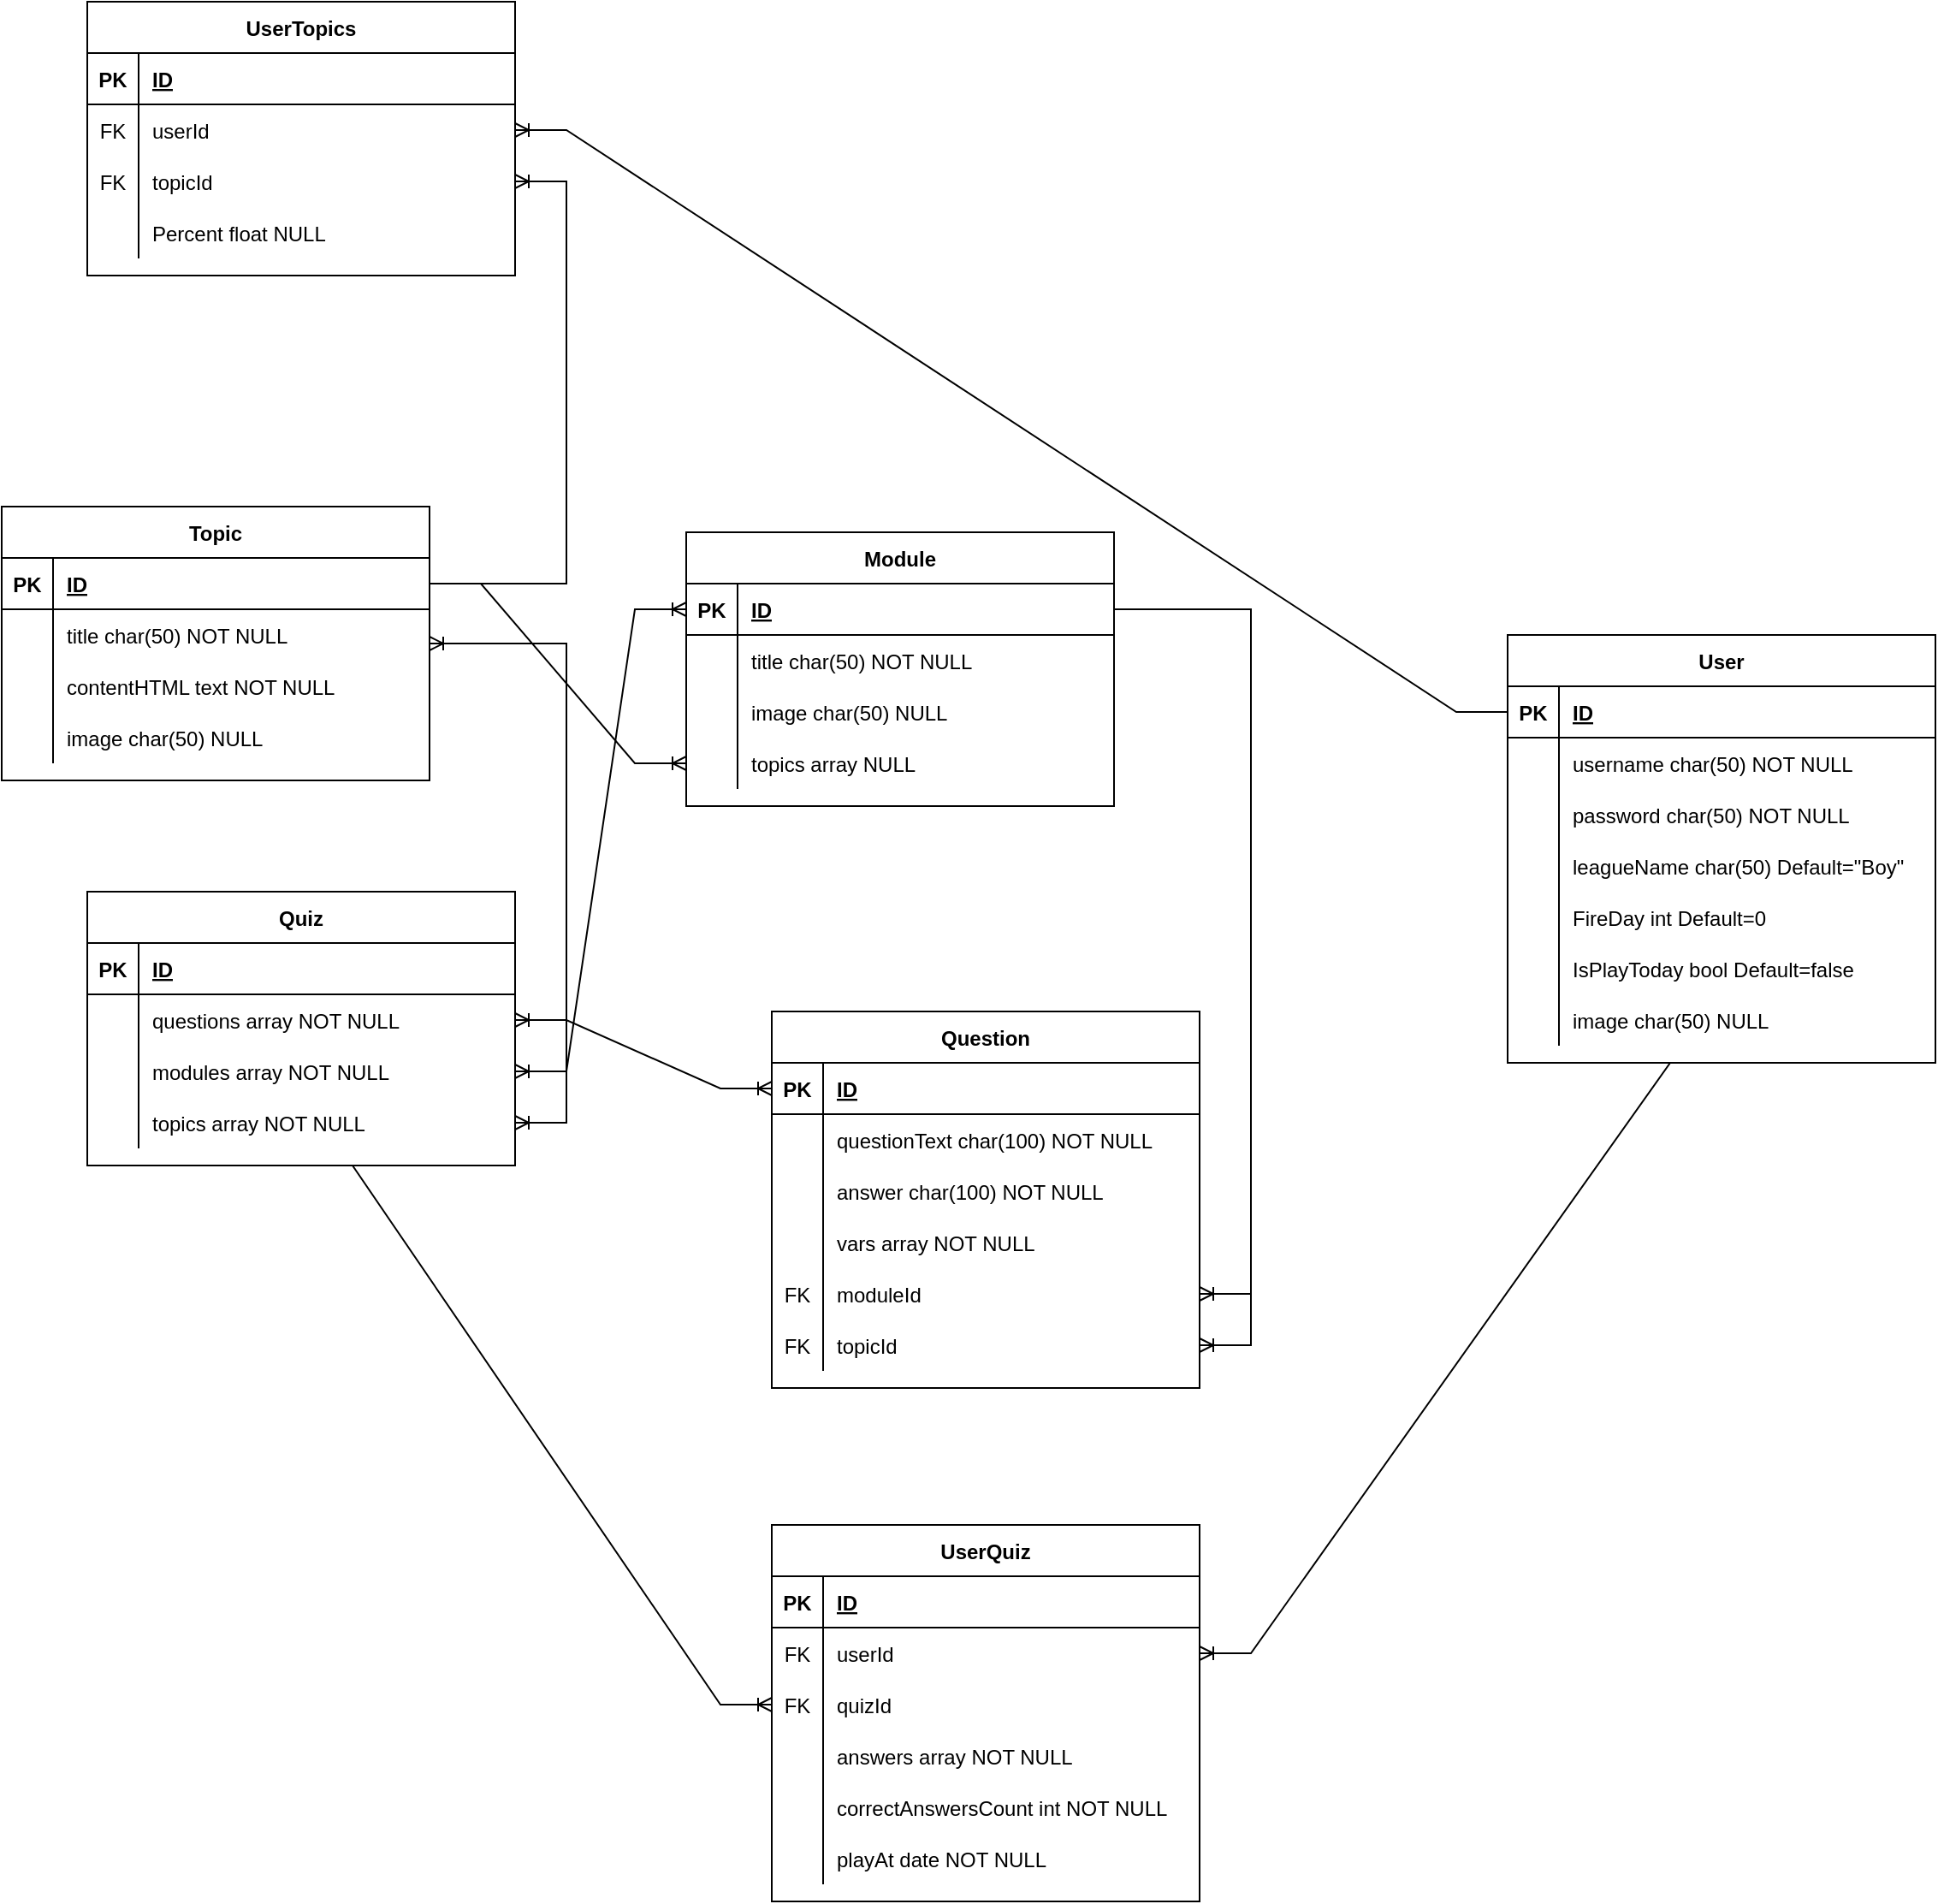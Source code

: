 <mxfile version="21.2.9" type="github">
  <diagram id="R2lEEEUBdFMjLlhIrx00" name="Page-1">
    <mxGraphModel dx="2333" dy="2302" grid="1" gridSize="10" guides="1" tooltips="1" connect="1" arrows="1" fold="1" page="1" pageScale="1" pageWidth="850" pageHeight="1100" math="0" shadow="0" extFonts="Permanent Marker^https://fonts.googleapis.com/css?family=Permanent+Marker">
      <root>
        <mxCell id="0" />
        <mxCell id="1" parent="0" />
        <mxCell id="C-vyLk0tnHw3VtMMgP7b-23" value="User" style="shape=table;startSize=30;container=1;collapsible=1;childLayout=tableLayout;fixedRows=1;rowLines=0;fontStyle=1;align=center;resizeLast=1;" parent="1" vertex="1">
          <mxGeometry x="1220" y="160" width="250" height="250" as="geometry" />
        </mxCell>
        <mxCell id="C-vyLk0tnHw3VtMMgP7b-24" value="" style="shape=partialRectangle;collapsible=0;dropTarget=0;pointerEvents=0;fillColor=none;points=[[0,0.5],[1,0.5]];portConstraint=eastwest;top=0;left=0;right=0;bottom=1;" parent="C-vyLk0tnHw3VtMMgP7b-23" vertex="1">
          <mxGeometry y="30" width="250" height="30" as="geometry" />
        </mxCell>
        <mxCell id="C-vyLk0tnHw3VtMMgP7b-25" value="PK" style="shape=partialRectangle;overflow=hidden;connectable=0;fillColor=none;top=0;left=0;bottom=0;right=0;fontStyle=1;" parent="C-vyLk0tnHw3VtMMgP7b-24" vertex="1">
          <mxGeometry width="30" height="30" as="geometry">
            <mxRectangle width="30" height="30" as="alternateBounds" />
          </mxGeometry>
        </mxCell>
        <mxCell id="C-vyLk0tnHw3VtMMgP7b-26" value="ID" style="shape=partialRectangle;overflow=hidden;connectable=0;fillColor=none;top=0;left=0;bottom=0;right=0;align=left;spacingLeft=6;fontStyle=5;" parent="C-vyLk0tnHw3VtMMgP7b-24" vertex="1">
          <mxGeometry x="30" width="220" height="30" as="geometry">
            <mxRectangle width="220" height="30" as="alternateBounds" />
          </mxGeometry>
        </mxCell>
        <mxCell id="C-vyLk0tnHw3VtMMgP7b-27" value="" style="shape=partialRectangle;collapsible=0;dropTarget=0;pointerEvents=0;fillColor=none;points=[[0,0.5],[1,0.5]];portConstraint=eastwest;top=0;left=0;right=0;bottom=0;" parent="C-vyLk0tnHw3VtMMgP7b-23" vertex="1">
          <mxGeometry y="60" width="250" height="30" as="geometry" />
        </mxCell>
        <mxCell id="C-vyLk0tnHw3VtMMgP7b-28" value="" style="shape=partialRectangle;overflow=hidden;connectable=0;fillColor=none;top=0;left=0;bottom=0;right=0;" parent="C-vyLk0tnHw3VtMMgP7b-27" vertex="1">
          <mxGeometry width="30" height="30" as="geometry">
            <mxRectangle width="30" height="30" as="alternateBounds" />
          </mxGeometry>
        </mxCell>
        <mxCell id="C-vyLk0tnHw3VtMMgP7b-29" value="username char(50) NOT NULL" style="shape=partialRectangle;overflow=hidden;connectable=0;fillColor=none;top=0;left=0;bottom=0;right=0;align=left;spacingLeft=6;" parent="C-vyLk0tnHw3VtMMgP7b-27" vertex="1">
          <mxGeometry x="30" width="220" height="30" as="geometry">
            <mxRectangle width="220" height="30" as="alternateBounds" />
          </mxGeometry>
        </mxCell>
        <mxCell id="mx22xrF0HOo9AftW6rvF-1" value="" style="shape=partialRectangle;collapsible=0;dropTarget=0;pointerEvents=0;fillColor=none;points=[[0,0.5],[1,0.5]];portConstraint=eastwest;top=0;left=0;right=0;bottom=0;" parent="C-vyLk0tnHw3VtMMgP7b-23" vertex="1">
          <mxGeometry y="90" width="250" height="30" as="geometry" />
        </mxCell>
        <mxCell id="mx22xrF0HOo9AftW6rvF-2" value="" style="shape=partialRectangle;overflow=hidden;connectable=0;fillColor=none;top=0;left=0;bottom=0;right=0;" parent="mx22xrF0HOo9AftW6rvF-1" vertex="1">
          <mxGeometry width="30" height="30" as="geometry">
            <mxRectangle width="30" height="30" as="alternateBounds" />
          </mxGeometry>
        </mxCell>
        <mxCell id="mx22xrF0HOo9AftW6rvF-3" value="password char(50) NOT NULL" style="shape=partialRectangle;overflow=hidden;connectable=0;fillColor=none;top=0;left=0;bottom=0;right=0;align=left;spacingLeft=6;" parent="mx22xrF0HOo9AftW6rvF-1" vertex="1">
          <mxGeometry x="30" width="220" height="30" as="geometry">
            <mxRectangle width="220" height="30" as="alternateBounds" />
          </mxGeometry>
        </mxCell>
        <mxCell id="mx22xrF0HOo9AftW6rvF-4" value="" style="shape=partialRectangle;collapsible=0;dropTarget=0;pointerEvents=0;fillColor=none;points=[[0,0.5],[1,0.5]];portConstraint=eastwest;top=0;left=0;right=0;bottom=0;" parent="C-vyLk0tnHw3VtMMgP7b-23" vertex="1">
          <mxGeometry y="120" width="250" height="30" as="geometry" />
        </mxCell>
        <mxCell id="mx22xrF0HOo9AftW6rvF-5" value="" style="shape=partialRectangle;overflow=hidden;connectable=0;fillColor=none;top=0;left=0;bottom=0;right=0;" parent="mx22xrF0HOo9AftW6rvF-4" vertex="1">
          <mxGeometry width="30" height="30" as="geometry">
            <mxRectangle width="30" height="30" as="alternateBounds" />
          </mxGeometry>
        </mxCell>
        <mxCell id="mx22xrF0HOo9AftW6rvF-6" value="leagueName char(50) Default=&quot;Boy&quot;" style="shape=partialRectangle;overflow=hidden;connectable=0;fillColor=none;top=0;left=0;bottom=0;right=0;align=left;spacingLeft=6;" parent="mx22xrF0HOo9AftW6rvF-4" vertex="1">
          <mxGeometry x="30" width="220" height="30" as="geometry">
            <mxRectangle width="220" height="30" as="alternateBounds" />
          </mxGeometry>
        </mxCell>
        <mxCell id="mx22xrF0HOo9AftW6rvF-7" value="" style="shape=partialRectangle;collapsible=0;dropTarget=0;pointerEvents=0;fillColor=none;points=[[0,0.5],[1,0.5]];portConstraint=eastwest;top=0;left=0;right=0;bottom=0;" parent="C-vyLk0tnHw3VtMMgP7b-23" vertex="1">
          <mxGeometry y="150" width="250" height="30" as="geometry" />
        </mxCell>
        <mxCell id="mx22xrF0HOo9AftW6rvF-8" value="" style="shape=partialRectangle;overflow=hidden;connectable=0;fillColor=none;top=0;left=0;bottom=0;right=0;" parent="mx22xrF0HOo9AftW6rvF-7" vertex="1">
          <mxGeometry width="30" height="30" as="geometry">
            <mxRectangle width="30" height="30" as="alternateBounds" />
          </mxGeometry>
        </mxCell>
        <mxCell id="mx22xrF0HOo9AftW6rvF-9" value="FireDay int Default=0" style="shape=partialRectangle;overflow=hidden;connectable=0;fillColor=none;top=0;left=0;bottom=0;right=0;align=left;spacingLeft=6;" parent="mx22xrF0HOo9AftW6rvF-7" vertex="1">
          <mxGeometry x="30" width="220" height="30" as="geometry">
            <mxRectangle width="220" height="30" as="alternateBounds" />
          </mxGeometry>
        </mxCell>
        <mxCell id="mx22xrF0HOo9AftW6rvF-10" value="" style="shape=partialRectangle;collapsible=0;dropTarget=0;pointerEvents=0;fillColor=none;points=[[0,0.5],[1,0.5]];portConstraint=eastwest;top=0;left=0;right=0;bottom=0;" parent="C-vyLk0tnHw3VtMMgP7b-23" vertex="1">
          <mxGeometry y="180" width="250" height="30" as="geometry" />
        </mxCell>
        <mxCell id="mx22xrF0HOo9AftW6rvF-11" value="" style="shape=partialRectangle;overflow=hidden;connectable=0;fillColor=none;top=0;left=0;bottom=0;right=0;" parent="mx22xrF0HOo9AftW6rvF-10" vertex="1">
          <mxGeometry width="30" height="30" as="geometry">
            <mxRectangle width="30" height="30" as="alternateBounds" />
          </mxGeometry>
        </mxCell>
        <mxCell id="mx22xrF0HOo9AftW6rvF-12" value="IsPlayToday bool Default=false" style="shape=partialRectangle;overflow=hidden;connectable=0;fillColor=none;top=0;left=0;bottom=0;right=0;align=left;spacingLeft=6;" parent="mx22xrF0HOo9AftW6rvF-10" vertex="1">
          <mxGeometry x="30" width="220" height="30" as="geometry">
            <mxRectangle width="220" height="30" as="alternateBounds" />
          </mxGeometry>
        </mxCell>
        <mxCell id="mx22xrF0HOo9AftW6rvF-13" value="" style="shape=partialRectangle;collapsible=0;dropTarget=0;pointerEvents=0;fillColor=none;points=[[0,0.5],[1,0.5]];portConstraint=eastwest;top=0;left=0;right=0;bottom=0;" parent="C-vyLk0tnHw3VtMMgP7b-23" vertex="1">
          <mxGeometry y="210" width="250" height="30" as="geometry" />
        </mxCell>
        <mxCell id="mx22xrF0HOo9AftW6rvF-14" value="" style="shape=partialRectangle;overflow=hidden;connectable=0;fillColor=none;top=0;left=0;bottom=0;right=0;" parent="mx22xrF0HOo9AftW6rvF-13" vertex="1">
          <mxGeometry width="30" height="30" as="geometry">
            <mxRectangle width="30" height="30" as="alternateBounds" />
          </mxGeometry>
        </mxCell>
        <mxCell id="mx22xrF0HOo9AftW6rvF-15" value="image char(50) NULL" style="shape=partialRectangle;overflow=hidden;connectable=0;fillColor=none;top=0;left=0;bottom=0;right=0;align=left;spacingLeft=6;" parent="mx22xrF0HOo9AftW6rvF-13" vertex="1">
          <mxGeometry x="30" width="220" height="30" as="geometry">
            <mxRectangle width="220" height="30" as="alternateBounds" />
          </mxGeometry>
        </mxCell>
        <mxCell id="mx22xrF0HOo9AftW6rvF-16" value="Topic" style="shape=table;startSize=30;container=1;collapsible=1;childLayout=tableLayout;fixedRows=1;rowLines=0;fontStyle=1;align=center;resizeLast=1;" parent="1" vertex="1">
          <mxGeometry x="340" y="85" width="250" height="160" as="geometry" />
        </mxCell>
        <mxCell id="mx22xrF0HOo9AftW6rvF-17" value="" style="shape=partialRectangle;collapsible=0;dropTarget=0;pointerEvents=0;fillColor=none;points=[[0,0.5],[1,0.5]];portConstraint=eastwest;top=0;left=0;right=0;bottom=1;" parent="mx22xrF0HOo9AftW6rvF-16" vertex="1">
          <mxGeometry y="30" width="250" height="30" as="geometry" />
        </mxCell>
        <mxCell id="mx22xrF0HOo9AftW6rvF-18" value="PK" style="shape=partialRectangle;overflow=hidden;connectable=0;fillColor=none;top=0;left=0;bottom=0;right=0;fontStyle=1;" parent="mx22xrF0HOo9AftW6rvF-17" vertex="1">
          <mxGeometry width="30" height="30" as="geometry">
            <mxRectangle width="30" height="30" as="alternateBounds" />
          </mxGeometry>
        </mxCell>
        <mxCell id="mx22xrF0HOo9AftW6rvF-19" value="ID" style="shape=partialRectangle;overflow=hidden;connectable=0;fillColor=none;top=0;left=0;bottom=0;right=0;align=left;spacingLeft=6;fontStyle=5;" parent="mx22xrF0HOo9AftW6rvF-17" vertex="1">
          <mxGeometry x="30" width="220" height="30" as="geometry">
            <mxRectangle width="220" height="30" as="alternateBounds" />
          </mxGeometry>
        </mxCell>
        <mxCell id="mx22xrF0HOo9AftW6rvF-20" value="" style="shape=partialRectangle;collapsible=0;dropTarget=0;pointerEvents=0;fillColor=none;points=[[0,0.5],[1,0.5]];portConstraint=eastwest;top=0;left=0;right=0;bottom=0;" parent="mx22xrF0HOo9AftW6rvF-16" vertex="1">
          <mxGeometry y="60" width="250" height="30" as="geometry" />
        </mxCell>
        <mxCell id="mx22xrF0HOo9AftW6rvF-21" value="" style="shape=partialRectangle;overflow=hidden;connectable=0;fillColor=none;top=0;left=0;bottom=0;right=0;" parent="mx22xrF0HOo9AftW6rvF-20" vertex="1">
          <mxGeometry width="30" height="30" as="geometry">
            <mxRectangle width="30" height="30" as="alternateBounds" />
          </mxGeometry>
        </mxCell>
        <mxCell id="mx22xrF0HOo9AftW6rvF-22" value="title char(50) NOT NULL" style="shape=partialRectangle;overflow=hidden;connectable=0;fillColor=none;top=0;left=0;bottom=0;right=0;align=left;spacingLeft=6;" parent="mx22xrF0HOo9AftW6rvF-20" vertex="1">
          <mxGeometry x="30" width="220" height="30" as="geometry">
            <mxRectangle width="220" height="30" as="alternateBounds" />
          </mxGeometry>
        </mxCell>
        <mxCell id="mx22xrF0HOo9AftW6rvF-23" value="" style="shape=partialRectangle;collapsible=0;dropTarget=0;pointerEvents=0;fillColor=none;points=[[0,0.5],[1,0.5]];portConstraint=eastwest;top=0;left=0;right=0;bottom=0;" parent="mx22xrF0HOo9AftW6rvF-16" vertex="1">
          <mxGeometry y="90" width="250" height="30" as="geometry" />
        </mxCell>
        <mxCell id="mx22xrF0HOo9AftW6rvF-24" value="" style="shape=partialRectangle;overflow=hidden;connectable=0;fillColor=none;top=0;left=0;bottom=0;right=0;" parent="mx22xrF0HOo9AftW6rvF-23" vertex="1">
          <mxGeometry width="30" height="30" as="geometry">
            <mxRectangle width="30" height="30" as="alternateBounds" />
          </mxGeometry>
        </mxCell>
        <mxCell id="mx22xrF0HOo9AftW6rvF-25" value="contentHTML text NOT NULL" style="shape=partialRectangle;overflow=hidden;connectable=0;fillColor=none;top=0;left=0;bottom=0;right=0;align=left;spacingLeft=6;" parent="mx22xrF0HOo9AftW6rvF-23" vertex="1">
          <mxGeometry x="30" width="220" height="30" as="geometry">
            <mxRectangle width="220" height="30" as="alternateBounds" />
          </mxGeometry>
        </mxCell>
        <mxCell id="mx22xrF0HOo9AftW6rvF-26" value="" style="shape=partialRectangle;collapsible=0;dropTarget=0;pointerEvents=0;fillColor=none;points=[[0,0.5],[1,0.5]];portConstraint=eastwest;top=0;left=0;right=0;bottom=0;" parent="mx22xrF0HOo9AftW6rvF-16" vertex="1">
          <mxGeometry y="120" width="250" height="30" as="geometry" />
        </mxCell>
        <mxCell id="mx22xrF0HOo9AftW6rvF-27" value="" style="shape=partialRectangle;overflow=hidden;connectable=0;fillColor=none;top=0;left=0;bottom=0;right=0;" parent="mx22xrF0HOo9AftW6rvF-26" vertex="1">
          <mxGeometry width="30" height="30" as="geometry">
            <mxRectangle width="30" height="30" as="alternateBounds" />
          </mxGeometry>
        </mxCell>
        <mxCell id="mx22xrF0HOo9AftW6rvF-28" value="image char(50) NULL" style="shape=partialRectangle;overflow=hidden;connectable=0;fillColor=none;top=0;left=0;bottom=0;right=0;align=left;spacingLeft=6;" parent="mx22xrF0HOo9AftW6rvF-26" vertex="1">
          <mxGeometry x="30" width="220" height="30" as="geometry">
            <mxRectangle width="220" height="30" as="alternateBounds" />
          </mxGeometry>
        </mxCell>
        <mxCell id="mx22xrF0HOo9AftW6rvF-38" value="Module" style="shape=table;startSize=30;container=1;collapsible=1;childLayout=tableLayout;fixedRows=1;rowLines=0;fontStyle=1;align=center;resizeLast=1;" parent="1" vertex="1">
          <mxGeometry x="740" y="100" width="250" height="160" as="geometry" />
        </mxCell>
        <mxCell id="mx22xrF0HOo9AftW6rvF-39" value="" style="shape=partialRectangle;collapsible=0;dropTarget=0;pointerEvents=0;fillColor=none;points=[[0,0.5],[1,0.5]];portConstraint=eastwest;top=0;left=0;right=0;bottom=1;" parent="mx22xrF0HOo9AftW6rvF-38" vertex="1">
          <mxGeometry y="30" width="250" height="30" as="geometry" />
        </mxCell>
        <mxCell id="mx22xrF0HOo9AftW6rvF-40" value="PK" style="shape=partialRectangle;overflow=hidden;connectable=0;fillColor=none;top=0;left=0;bottom=0;right=0;fontStyle=1;" parent="mx22xrF0HOo9AftW6rvF-39" vertex="1">
          <mxGeometry width="30" height="30" as="geometry">
            <mxRectangle width="30" height="30" as="alternateBounds" />
          </mxGeometry>
        </mxCell>
        <mxCell id="mx22xrF0HOo9AftW6rvF-41" value="ID" style="shape=partialRectangle;overflow=hidden;connectable=0;fillColor=none;top=0;left=0;bottom=0;right=0;align=left;spacingLeft=6;fontStyle=5;" parent="mx22xrF0HOo9AftW6rvF-39" vertex="1">
          <mxGeometry x="30" width="220" height="30" as="geometry">
            <mxRectangle width="220" height="30" as="alternateBounds" />
          </mxGeometry>
        </mxCell>
        <mxCell id="mx22xrF0HOo9AftW6rvF-42" value="" style="shape=partialRectangle;collapsible=0;dropTarget=0;pointerEvents=0;fillColor=none;points=[[0,0.5],[1,0.5]];portConstraint=eastwest;top=0;left=0;right=0;bottom=0;" parent="mx22xrF0HOo9AftW6rvF-38" vertex="1">
          <mxGeometry y="60" width="250" height="30" as="geometry" />
        </mxCell>
        <mxCell id="mx22xrF0HOo9AftW6rvF-43" value="" style="shape=partialRectangle;overflow=hidden;connectable=0;fillColor=none;top=0;left=0;bottom=0;right=0;" parent="mx22xrF0HOo9AftW6rvF-42" vertex="1">
          <mxGeometry width="30" height="30" as="geometry">
            <mxRectangle width="30" height="30" as="alternateBounds" />
          </mxGeometry>
        </mxCell>
        <mxCell id="mx22xrF0HOo9AftW6rvF-44" value="title char(50) NOT NULL" style="shape=partialRectangle;overflow=hidden;connectable=0;fillColor=none;top=0;left=0;bottom=0;right=0;align=left;spacingLeft=6;" parent="mx22xrF0HOo9AftW6rvF-42" vertex="1">
          <mxGeometry x="30" width="220" height="30" as="geometry">
            <mxRectangle width="220" height="30" as="alternateBounds" />
          </mxGeometry>
        </mxCell>
        <mxCell id="mx22xrF0HOo9AftW6rvF-48" value="" style="shape=partialRectangle;collapsible=0;dropTarget=0;pointerEvents=0;fillColor=none;points=[[0,0.5],[1,0.5]];portConstraint=eastwest;top=0;left=0;right=0;bottom=0;" parent="mx22xrF0HOo9AftW6rvF-38" vertex="1">
          <mxGeometry y="90" width="250" height="30" as="geometry" />
        </mxCell>
        <mxCell id="mx22xrF0HOo9AftW6rvF-49" value="" style="shape=partialRectangle;overflow=hidden;connectable=0;fillColor=none;top=0;left=0;bottom=0;right=0;" parent="mx22xrF0HOo9AftW6rvF-48" vertex="1">
          <mxGeometry width="30" height="30" as="geometry">
            <mxRectangle width="30" height="30" as="alternateBounds" />
          </mxGeometry>
        </mxCell>
        <mxCell id="mx22xrF0HOo9AftW6rvF-50" value="image char(50) NULL" style="shape=partialRectangle;overflow=hidden;connectable=0;fillColor=none;top=0;left=0;bottom=0;right=0;align=left;spacingLeft=6;" parent="mx22xrF0HOo9AftW6rvF-48" vertex="1">
          <mxGeometry x="30" width="220" height="30" as="geometry">
            <mxRectangle width="220" height="30" as="alternateBounds" />
          </mxGeometry>
        </mxCell>
        <mxCell id="mx22xrF0HOo9AftW6rvF-67" value="" style="shape=partialRectangle;collapsible=0;dropTarget=0;pointerEvents=0;fillColor=none;points=[[0,0.5],[1,0.5]];portConstraint=eastwest;top=0;left=0;right=0;bottom=0;" parent="mx22xrF0HOo9AftW6rvF-38" vertex="1">
          <mxGeometry y="120" width="250" height="30" as="geometry" />
        </mxCell>
        <mxCell id="mx22xrF0HOo9AftW6rvF-68" value="" style="shape=partialRectangle;overflow=hidden;connectable=0;fillColor=none;top=0;left=0;bottom=0;right=0;" parent="mx22xrF0HOo9AftW6rvF-67" vertex="1">
          <mxGeometry width="30" height="30" as="geometry">
            <mxRectangle width="30" height="30" as="alternateBounds" />
          </mxGeometry>
        </mxCell>
        <mxCell id="mx22xrF0HOo9AftW6rvF-69" value="topics array NULL" style="shape=partialRectangle;overflow=hidden;connectable=0;fillColor=none;top=0;left=0;bottom=0;right=0;align=left;spacingLeft=6;" parent="mx22xrF0HOo9AftW6rvF-67" vertex="1">
          <mxGeometry x="30" width="220" height="30" as="geometry">
            <mxRectangle width="220" height="30" as="alternateBounds" />
          </mxGeometry>
        </mxCell>
        <mxCell id="mx22xrF0HOo9AftW6rvF-70" value="UserTopics" style="shape=table;startSize=30;container=1;collapsible=1;childLayout=tableLayout;fixedRows=1;rowLines=0;fontStyle=1;align=center;resizeLast=1;" parent="1" vertex="1">
          <mxGeometry x="390" y="-210" width="250" height="160" as="geometry" />
        </mxCell>
        <mxCell id="mx22xrF0HOo9AftW6rvF-71" value="" style="shape=partialRectangle;collapsible=0;dropTarget=0;pointerEvents=0;fillColor=none;points=[[0,0.5],[1,0.5]];portConstraint=eastwest;top=0;left=0;right=0;bottom=1;" parent="mx22xrF0HOo9AftW6rvF-70" vertex="1">
          <mxGeometry y="30" width="250" height="30" as="geometry" />
        </mxCell>
        <mxCell id="mx22xrF0HOo9AftW6rvF-72" value="PK" style="shape=partialRectangle;overflow=hidden;connectable=0;fillColor=none;top=0;left=0;bottom=0;right=0;fontStyle=1;" parent="mx22xrF0HOo9AftW6rvF-71" vertex="1">
          <mxGeometry width="30" height="30" as="geometry">
            <mxRectangle width="30" height="30" as="alternateBounds" />
          </mxGeometry>
        </mxCell>
        <mxCell id="mx22xrF0HOo9AftW6rvF-73" value="ID" style="shape=partialRectangle;overflow=hidden;connectable=0;fillColor=none;top=0;left=0;bottom=0;right=0;align=left;spacingLeft=6;fontStyle=5;" parent="mx22xrF0HOo9AftW6rvF-71" vertex="1">
          <mxGeometry x="30" width="220" height="30" as="geometry">
            <mxRectangle width="220" height="30" as="alternateBounds" />
          </mxGeometry>
        </mxCell>
        <mxCell id="mx22xrF0HOo9AftW6rvF-74" value="" style="shape=partialRectangle;collapsible=0;dropTarget=0;pointerEvents=0;fillColor=none;points=[[0,0.5],[1,0.5]];portConstraint=eastwest;top=0;left=0;right=0;bottom=0;" parent="mx22xrF0HOo9AftW6rvF-70" vertex="1">
          <mxGeometry y="60" width="250" height="30" as="geometry" />
        </mxCell>
        <mxCell id="mx22xrF0HOo9AftW6rvF-75" value="FK" style="shape=partialRectangle;overflow=hidden;connectable=0;fillColor=none;top=0;left=0;bottom=0;right=0;" parent="mx22xrF0HOo9AftW6rvF-74" vertex="1">
          <mxGeometry width="30" height="30" as="geometry">
            <mxRectangle width="30" height="30" as="alternateBounds" />
          </mxGeometry>
        </mxCell>
        <mxCell id="mx22xrF0HOo9AftW6rvF-76" value="userId" style="shape=partialRectangle;overflow=hidden;connectable=0;fillColor=none;top=0;left=0;bottom=0;right=0;align=left;spacingLeft=6;" parent="mx22xrF0HOo9AftW6rvF-74" vertex="1">
          <mxGeometry x="30" width="220" height="30" as="geometry">
            <mxRectangle width="220" height="30" as="alternateBounds" />
          </mxGeometry>
        </mxCell>
        <mxCell id="mx22xrF0HOo9AftW6rvF-77" value="" style="shape=partialRectangle;collapsible=0;dropTarget=0;pointerEvents=0;fillColor=none;points=[[0,0.5],[1,0.5]];portConstraint=eastwest;top=0;left=0;right=0;bottom=0;" parent="mx22xrF0HOo9AftW6rvF-70" vertex="1">
          <mxGeometry y="90" width="250" height="30" as="geometry" />
        </mxCell>
        <mxCell id="mx22xrF0HOo9AftW6rvF-78" value="FK" style="shape=partialRectangle;overflow=hidden;connectable=0;fillColor=none;top=0;left=0;bottom=0;right=0;" parent="mx22xrF0HOo9AftW6rvF-77" vertex="1">
          <mxGeometry width="30" height="30" as="geometry">
            <mxRectangle width="30" height="30" as="alternateBounds" />
          </mxGeometry>
        </mxCell>
        <mxCell id="mx22xrF0HOo9AftW6rvF-79" value="topicId" style="shape=partialRectangle;overflow=hidden;connectable=0;fillColor=none;top=0;left=0;bottom=0;right=0;align=left;spacingLeft=6;" parent="mx22xrF0HOo9AftW6rvF-77" vertex="1">
          <mxGeometry x="30" width="220" height="30" as="geometry">
            <mxRectangle width="220" height="30" as="alternateBounds" />
          </mxGeometry>
        </mxCell>
        <mxCell id="mx22xrF0HOo9AftW6rvF-83" value="" style="shape=partialRectangle;collapsible=0;dropTarget=0;pointerEvents=0;fillColor=none;points=[[0,0.5],[1,0.5]];portConstraint=eastwest;top=0;left=0;right=0;bottom=0;" parent="mx22xrF0HOo9AftW6rvF-70" vertex="1">
          <mxGeometry y="120" width="250" height="30" as="geometry" />
        </mxCell>
        <mxCell id="mx22xrF0HOo9AftW6rvF-84" value="" style="shape=partialRectangle;overflow=hidden;connectable=0;fillColor=none;top=0;left=0;bottom=0;right=0;" parent="mx22xrF0HOo9AftW6rvF-83" vertex="1">
          <mxGeometry width="30" height="30" as="geometry">
            <mxRectangle width="30" height="30" as="alternateBounds" />
          </mxGeometry>
        </mxCell>
        <mxCell id="mx22xrF0HOo9AftW6rvF-85" value="Percent float NULL" style="shape=partialRectangle;overflow=hidden;connectable=0;fillColor=none;top=0;left=0;bottom=0;right=0;align=left;spacingLeft=6;" parent="mx22xrF0HOo9AftW6rvF-83" vertex="1">
          <mxGeometry x="30" width="220" height="30" as="geometry">
            <mxRectangle width="220" height="30" as="alternateBounds" />
          </mxGeometry>
        </mxCell>
        <mxCell id="mx22xrF0HOo9AftW6rvF-86" value="Question" style="shape=table;startSize=30;container=1;collapsible=1;childLayout=tableLayout;fixedRows=1;rowLines=0;fontStyle=1;align=center;resizeLast=1;" parent="1" vertex="1">
          <mxGeometry x="790" y="380" width="250" height="220" as="geometry" />
        </mxCell>
        <mxCell id="mx22xrF0HOo9AftW6rvF-87" value="" style="shape=partialRectangle;collapsible=0;dropTarget=0;pointerEvents=0;fillColor=none;points=[[0,0.5],[1,0.5]];portConstraint=eastwest;top=0;left=0;right=0;bottom=1;" parent="mx22xrF0HOo9AftW6rvF-86" vertex="1">
          <mxGeometry y="30" width="250" height="30" as="geometry" />
        </mxCell>
        <mxCell id="mx22xrF0HOo9AftW6rvF-88" value="PK" style="shape=partialRectangle;overflow=hidden;connectable=0;fillColor=none;top=0;left=0;bottom=0;right=0;fontStyle=1;" parent="mx22xrF0HOo9AftW6rvF-87" vertex="1">
          <mxGeometry width="30" height="30" as="geometry">
            <mxRectangle width="30" height="30" as="alternateBounds" />
          </mxGeometry>
        </mxCell>
        <mxCell id="mx22xrF0HOo9AftW6rvF-89" value="ID" style="shape=partialRectangle;overflow=hidden;connectable=0;fillColor=none;top=0;left=0;bottom=0;right=0;align=left;spacingLeft=6;fontStyle=5;" parent="mx22xrF0HOo9AftW6rvF-87" vertex="1">
          <mxGeometry x="30" width="220" height="30" as="geometry">
            <mxRectangle width="220" height="30" as="alternateBounds" />
          </mxGeometry>
        </mxCell>
        <mxCell id="mx22xrF0HOo9AftW6rvF-90" value="" style="shape=partialRectangle;collapsible=0;dropTarget=0;pointerEvents=0;fillColor=none;points=[[0,0.5],[1,0.5]];portConstraint=eastwest;top=0;left=0;right=0;bottom=0;" parent="mx22xrF0HOo9AftW6rvF-86" vertex="1">
          <mxGeometry y="60" width="250" height="30" as="geometry" />
        </mxCell>
        <mxCell id="mx22xrF0HOo9AftW6rvF-91" value="" style="shape=partialRectangle;overflow=hidden;connectable=0;fillColor=none;top=0;left=0;bottom=0;right=0;" parent="mx22xrF0HOo9AftW6rvF-90" vertex="1">
          <mxGeometry width="30" height="30" as="geometry">
            <mxRectangle width="30" height="30" as="alternateBounds" />
          </mxGeometry>
        </mxCell>
        <mxCell id="mx22xrF0HOo9AftW6rvF-92" value="questionText char(100) NOT NULL" style="shape=partialRectangle;overflow=hidden;connectable=0;fillColor=none;top=0;left=0;bottom=0;right=0;align=left;spacingLeft=6;" parent="mx22xrF0HOo9AftW6rvF-90" vertex="1">
          <mxGeometry x="30" width="220" height="30" as="geometry">
            <mxRectangle width="220" height="30" as="alternateBounds" />
          </mxGeometry>
        </mxCell>
        <mxCell id="mx22xrF0HOo9AftW6rvF-93" value="" style="shape=partialRectangle;collapsible=0;dropTarget=0;pointerEvents=0;fillColor=none;points=[[0,0.5],[1,0.5]];portConstraint=eastwest;top=0;left=0;right=0;bottom=0;" parent="mx22xrF0HOo9AftW6rvF-86" vertex="1">
          <mxGeometry y="90" width="250" height="30" as="geometry" />
        </mxCell>
        <mxCell id="mx22xrF0HOo9AftW6rvF-94" value="" style="shape=partialRectangle;overflow=hidden;connectable=0;fillColor=none;top=0;left=0;bottom=0;right=0;" parent="mx22xrF0HOo9AftW6rvF-93" vertex="1">
          <mxGeometry width="30" height="30" as="geometry">
            <mxRectangle width="30" height="30" as="alternateBounds" />
          </mxGeometry>
        </mxCell>
        <mxCell id="mx22xrF0HOo9AftW6rvF-95" value="answer char(100) NOT NULL" style="shape=partialRectangle;overflow=hidden;connectable=0;fillColor=none;top=0;left=0;bottom=0;right=0;align=left;spacingLeft=6;" parent="mx22xrF0HOo9AftW6rvF-93" vertex="1">
          <mxGeometry x="30" width="220" height="30" as="geometry">
            <mxRectangle width="220" height="30" as="alternateBounds" />
          </mxGeometry>
        </mxCell>
        <mxCell id="mx22xrF0HOo9AftW6rvF-96" value="" style="shape=partialRectangle;collapsible=0;dropTarget=0;pointerEvents=0;fillColor=none;points=[[0,0.5],[1,0.5]];portConstraint=eastwest;top=0;left=0;right=0;bottom=0;" parent="mx22xrF0HOo9AftW6rvF-86" vertex="1">
          <mxGeometry y="120" width="250" height="30" as="geometry" />
        </mxCell>
        <mxCell id="mx22xrF0HOo9AftW6rvF-97" value="" style="shape=partialRectangle;overflow=hidden;connectable=0;fillColor=none;top=0;left=0;bottom=0;right=0;" parent="mx22xrF0HOo9AftW6rvF-96" vertex="1">
          <mxGeometry width="30" height="30" as="geometry">
            <mxRectangle width="30" height="30" as="alternateBounds" />
          </mxGeometry>
        </mxCell>
        <mxCell id="mx22xrF0HOo9AftW6rvF-98" value="vars array NOT NULL" style="shape=partialRectangle;overflow=hidden;connectable=0;fillColor=none;top=0;left=0;bottom=0;right=0;align=left;spacingLeft=6;" parent="mx22xrF0HOo9AftW6rvF-96" vertex="1">
          <mxGeometry x="30" width="220" height="30" as="geometry">
            <mxRectangle width="220" height="30" as="alternateBounds" />
          </mxGeometry>
        </mxCell>
        <mxCell id="mx22xrF0HOo9AftW6rvF-99" value="" style="shape=partialRectangle;collapsible=0;dropTarget=0;pointerEvents=0;fillColor=none;points=[[0,0.5],[1,0.5]];portConstraint=eastwest;top=0;left=0;right=0;bottom=0;" parent="mx22xrF0HOo9AftW6rvF-86" vertex="1">
          <mxGeometry y="150" width="250" height="30" as="geometry" />
        </mxCell>
        <mxCell id="mx22xrF0HOo9AftW6rvF-100" value="FK" style="shape=partialRectangle;overflow=hidden;connectable=0;fillColor=none;top=0;left=0;bottom=0;right=0;" parent="mx22xrF0HOo9AftW6rvF-99" vertex="1">
          <mxGeometry width="30" height="30" as="geometry">
            <mxRectangle width="30" height="30" as="alternateBounds" />
          </mxGeometry>
        </mxCell>
        <mxCell id="mx22xrF0HOo9AftW6rvF-101" value="moduleId" style="shape=partialRectangle;overflow=hidden;connectable=0;fillColor=none;top=0;left=0;bottom=0;right=0;align=left;spacingLeft=6;" parent="mx22xrF0HOo9AftW6rvF-99" vertex="1">
          <mxGeometry x="30" width="220" height="30" as="geometry">
            <mxRectangle width="220" height="30" as="alternateBounds" />
          </mxGeometry>
        </mxCell>
        <mxCell id="mx22xrF0HOo9AftW6rvF-105" value="" style="shape=partialRectangle;collapsible=0;dropTarget=0;pointerEvents=0;fillColor=none;points=[[0,0.5],[1,0.5]];portConstraint=eastwest;top=0;left=0;right=0;bottom=0;" parent="mx22xrF0HOo9AftW6rvF-86" vertex="1">
          <mxGeometry y="180" width="250" height="30" as="geometry" />
        </mxCell>
        <mxCell id="mx22xrF0HOo9AftW6rvF-106" value="FK" style="shape=partialRectangle;overflow=hidden;connectable=0;fillColor=none;top=0;left=0;bottom=0;right=0;" parent="mx22xrF0HOo9AftW6rvF-105" vertex="1">
          <mxGeometry width="30" height="30" as="geometry">
            <mxRectangle width="30" height="30" as="alternateBounds" />
          </mxGeometry>
        </mxCell>
        <mxCell id="mx22xrF0HOo9AftW6rvF-107" value="topicId" style="shape=partialRectangle;overflow=hidden;connectable=0;fillColor=none;top=0;left=0;bottom=0;right=0;align=left;spacingLeft=6;" parent="mx22xrF0HOo9AftW6rvF-105" vertex="1">
          <mxGeometry x="30" width="220" height="30" as="geometry">
            <mxRectangle width="220" height="30" as="alternateBounds" />
          </mxGeometry>
        </mxCell>
        <mxCell id="mx22xrF0HOo9AftW6rvF-108" value="Quiz" style="shape=table;startSize=30;container=1;collapsible=1;childLayout=tableLayout;fixedRows=1;rowLines=0;fontStyle=1;align=center;resizeLast=1;" parent="1" vertex="1">
          <mxGeometry x="390" y="310" width="250" height="160" as="geometry" />
        </mxCell>
        <mxCell id="mx22xrF0HOo9AftW6rvF-109" value="" style="shape=partialRectangle;collapsible=0;dropTarget=0;pointerEvents=0;fillColor=none;points=[[0,0.5],[1,0.5]];portConstraint=eastwest;top=0;left=0;right=0;bottom=1;" parent="mx22xrF0HOo9AftW6rvF-108" vertex="1">
          <mxGeometry y="30" width="250" height="30" as="geometry" />
        </mxCell>
        <mxCell id="mx22xrF0HOo9AftW6rvF-110" value="PK" style="shape=partialRectangle;overflow=hidden;connectable=0;fillColor=none;top=0;left=0;bottom=0;right=0;fontStyle=1;" parent="mx22xrF0HOo9AftW6rvF-109" vertex="1">
          <mxGeometry width="30" height="30" as="geometry">
            <mxRectangle width="30" height="30" as="alternateBounds" />
          </mxGeometry>
        </mxCell>
        <mxCell id="mx22xrF0HOo9AftW6rvF-111" value="ID" style="shape=partialRectangle;overflow=hidden;connectable=0;fillColor=none;top=0;left=0;bottom=0;right=0;align=left;spacingLeft=6;fontStyle=5;" parent="mx22xrF0HOo9AftW6rvF-109" vertex="1">
          <mxGeometry x="30" width="220" height="30" as="geometry">
            <mxRectangle width="220" height="30" as="alternateBounds" />
          </mxGeometry>
        </mxCell>
        <mxCell id="mx22xrF0HOo9AftW6rvF-112" value="" style="shape=partialRectangle;collapsible=0;dropTarget=0;pointerEvents=0;fillColor=none;points=[[0,0.5],[1,0.5]];portConstraint=eastwest;top=0;left=0;right=0;bottom=0;" parent="mx22xrF0HOo9AftW6rvF-108" vertex="1">
          <mxGeometry y="60" width="250" height="30" as="geometry" />
        </mxCell>
        <mxCell id="mx22xrF0HOo9AftW6rvF-113" value="" style="shape=partialRectangle;overflow=hidden;connectable=0;fillColor=none;top=0;left=0;bottom=0;right=0;" parent="mx22xrF0HOo9AftW6rvF-112" vertex="1">
          <mxGeometry width="30" height="30" as="geometry">
            <mxRectangle width="30" height="30" as="alternateBounds" />
          </mxGeometry>
        </mxCell>
        <mxCell id="mx22xrF0HOo9AftW6rvF-114" value="questions array NOT NULL" style="shape=partialRectangle;overflow=hidden;connectable=0;fillColor=none;top=0;left=0;bottom=0;right=0;align=left;spacingLeft=6;" parent="mx22xrF0HOo9AftW6rvF-112" vertex="1">
          <mxGeometry x="30" width="220" height="30" as="geometry">
            <mxRectangle width="220" height="30" as="alternateBounds" />
          </mxGeometry>
        </mxCell>
        <mxCell id="mx22xrF0HOo9AftW6rvF-115" value="" style="shape=partialRectangle;collapsible=0;dropTarget=0;pointerEvents=0;fillColor=none;points=[[0,0.5],[1,0.5]];portConstraint=eastwest;top=0;left=0;right=0;bottom=0;" parent="mx22xrF0HOo9AftW6rvF-108" vertex="1">
          <mxGeometry y="90" width="250" height="30" as="geometry" />
        </mxCell>
        <mxCell id="mx22xrF0HOo9AftW6rvF-116" value="" style="shape=partialRectangle;overflow=hidden;connectable=0;fillColor=none;top=0;left=0;bottom=0;right=0;" parent="mx22xrF0HOo9AftW6rvF-115" vertex="1">
          <mxGeometry width="30" height="30" as="geometry">
            <mxRectangle width="30" height="30" as="alternateBounds" />
          </mxGeometry>
        </mxCell>
        <mxCell id="mx22xrF0HOo9AftW6rvF-117" value="modules array NOT NULL" style="shape=partialRectangle;overflow=hidden;connectable=0;fillColor=none;top=0;left=0;bottom=0;right=0;align=left;spacingLeft=6;" parent="mx22xrF0HOo9AftW6rvF-115" vertex="1">
          <mxGeometry x="30" width="220" height="30" as="geometry">
            <mxRectangle width="220" height="30" as="alternateBounds" />
          </mxGeometry>
        </mxCell>
        <mxCell id="mx22xrF0HOo9AftW6rvF-118" value="" style="shape=partialRectangle;collapsible=0;dropTarget=0;pointerEvents=0;fillColor=none;points=[[0,0.5],[1,0.5]];portConstraint=eastwest;top=0;left=0;right=0;bottom=0;" parent="mx22xrF0HOo9AftW6rvF-108" vertex="1">
          <mxGeometry y="120" width="250" height="30" as="geometry" />
        </mxCell>
        <mxCell id="mx22xrF0HOo9AftW6rvF-119" value="" style="shape=partialRectangle;overflow=hidden;connectable=0;fillColor=none;top=0;left=0;bottom=0;right=0;" parent="mx22xrF0HOo9AftW6rvF-118" vertex="1">
          <mxGeometry width="30" height="30" as="geometry">
            <mxRectangle width="30" height="30" as="alternateBounds" />
          </mxGeometry>
        </mxCell>
        <mxCell id="mx22xrF0HOo9AftW6rvF-120" value="topics array NOT NULL" style="shape=partialRectangle;overflow=hidden;connectable=0;fillColor=none;top=0;left=0;bottom=0;right=0;align=left;spacingLeft=6;" parent="mx22xrF0HOo9AftW6rvF-118" vertex="1">
          <mxGeometry x="30" width="220" height="30" as="geometry">
            <mxRectangle width="220" height="30" as="alternateBounds" />
          </mxGeometry>
        </mxCell>
        <mxCell id="mx22xrF0HOo9AftW6rvF-121" value="UserQuiz" style="shape=table;startSize=30;container=1;collapsible=1;childLayout=tableLayout;fixedRows=1;rowLines=0;fontStyle=1;align=center;resizeLast=1;" parent="1" vertex="1">
          <mxGeometry x="790" y="680" width="250" height="220" as="geometry" />
        </mxCell>
        <mxCell id="mx22xrF0HOo9AftW6rvF-122" value="" style="shape=partialRectangle;collapsible=0;dropTarget=0;pointerEvents=0;fillColor=none;points=[[0,0.5],[1,0.5]];portConstraint=eastwest;top=0;left=0;right=0;bottom=1;" parent="mx22xrF0HOo9AftW6rvF-121" vertex="1">
          <mxGeometry y="30" width="250" height="30" as="geometry" />
        </mxCell>
        <mxCell id="mx22xrF0HOo9AftW6rvF-123" value="PK" style="shape=partialRectangle;overflow=hidden;connectable=0;fillColor=none;top=0;left=0;bottom=0;right=0;fontStyle=1;" parent="mx22xrF0HOo9AftW6rvF-122" vertex="1">
          <mxGeometry width="30" height="30" as="geometry">
            <mxRectangle width="30" height="30" as="alternateBounds" />
          </mxGeometry>
        </mxCell>
        <mxCell id="mx22xrF0HOo9AftW6rvF-124" value="ID" style="shape=partialRectangle;overflow=hidden;connectable=0;fillColor=none;top=0;left=0;bottom=0;right=0;align=left;spacingLeft=6;fontStyle=5;" parent="mx22xrF0HOo9AftW6rvF-122" vertex="1">
          <mxGeometry x="30" width="220" height="30" as="geometry">
            <mxRectangle width="220" height="30" as="alternateBounds" />
          </mxGeometry>
        </mxCell>
        <mxCell id="mx22xrF0HOo9AftW6rvF-125" value="" style="shape=partialRectangle;collapsible=0;dropTarget=0;pointerEvents=0;fillColor=none;points=[[0,0.5],[1,0.5]];portConstraint=eastwest;top=0;left=0;right=0;bottom=0;" parent="mx22xrF0HOo9AftW6rvF-121" vertex="1">
          <mxGeometry y="60" width="250" height="30" as="geometry" />
        </mxCell>
        <mxCell id="mx22xrF0HOo9AftW6rvF-126" value="FK" style="shape=partialRectangle;overflow=hidden;connectable=0;fillColor=none;top=0;left=0;bottom=0;right=0;" parent="mx22xrF0HOo9AftW6rvF-125" vertex="1">
          <mxGeometry width="30" height="30" as="geometry">
            <mxRectangle width="30" height="30" as="alternateBounds" />
          </mxGeometry>
        </mxCell>
        <mxCell id="mx22xrF0HOo9AftW6rvF-127" value="userId" style="shape=partialRectangle;overflow=hidden;connectable=0;fillColor=none;top=0;left=0;bottom=0;right=0;align=left;spacingLeft=6;" parent="mx22xrF0HOo9AftW6rvF-125" vertex="1">
          <mxGeometry x="30" width="220" height="30" as="geometry">
            <mxRectangle width="220" height="30" as="alternateBounds" />
          </mxGeometry>
        </mxCell>
        <mxCell id="mx22xrF0HOo9AftW6rvF-128" value="" style="shape=partialRectangle;collapsible=0;dropTarget=0;pointerEvents=0;fillColor=none;points=[[0,0.5],[1,0.5]];portConstraint=eastwest;top=0;left=0;right=0;bottom=0;" parent="mx22xrF0HOo9AftW6rvF-121" vertex="1">
          <mxGeometry y="90" width="250" height="30" as="geometry" />
        </mxCell>
        <mxCell id="mx22xrF0HOo9AftW6rvF-129" value="FK" style="shape=partialRectangle;overflow=hidden;connectable=0;fillColor=none;top=0;left=0;bottom=0;right=0;" parent="mx22xrF0HOo9AftW6rvF-128" vertex="1">
          <mxGeometry width="30" height="30" as="geometry">
            <mxRectangle width="30" height="30" as="alternateBounds" />
          </mxGeometry>
        </mxCell>
        <mxCell id="mx22xrF0HOo9AftW6rvF-130" value="quizId" style="shape=partialRectangle;overflow=hidden;connectable=0;fillColor=none;top=0;left=0;bottom=0;right=0;align=left;spacingLeft=6;" parent="mx22xrF0HOo9AftW6rvF-128" vertex="1">
          <mxGeometry x="30" width="220" height="30" as="geometry">
            <mxRectangle width="220" height="30" as="alternateBounds" />
          </mxGeometry>
        </mxCell>
        <mxCell id="mx22xrF0HOo9AftW6rvF-134" value="" style="shape=partialRectangle;collapsible=0;dropTarget=0;pointerEvents=0;fillColor=none;points=[[0,0.5],[1,0.5]];portConstraint=eastwest;top=0;left=0;right=0;bottom=0;" parent="mx22xrF0HOo9AftW6rvF-121" vertex="1">
          <mxGeometry y="120" width="250" height="30" as="geometry" />
        </mxCell>
        <mxCell id="mx22xrF0HOo9AftW6rvF-135" value="" style="shape=partialRectangle;overflow=hidden;connectable=0;fillColor=none;top=0;left=0;bottom=0;right=0;" parent="mx22xrF0HOo9AftW6rvF-134" vertex="1">
          <mxGeometry width="30" height="30" as="geometry">
            <mxRectangle width="30" height="30" as="alternateBounds" />
          </mxGeometry>
        </mxCell>
        <mxCell id="mx22xrF0HOo9AftW6rvF-136" value="answers array NOT NULL" style="shape=partialRectangle;overflow=hidden;connectable=0;fillColor=none;top=0;left=0;bottom=0;right=0;align=left;spacingLeft=6;" parent="mx22xrF0HOo9AftW6rvF-134" vertex="1">
          <mxGeometry x="30" width="220" height="30" as="geometry">
            <mxRectangle width="220" height="30" as="alternateBounds" />
          </mxGeometry>
        </mxCell>
        <mxCell id="mx22xrF0HOo9AftW6rvF-131" value="" style="shape=partialRectangle;collapsible=0;dropTarget=0;pointerEvents=0;fillColor=none;points=[[0,0.5],[1,0.5]];portConstraint=eastwest;top=0;left=0;right=0;bottom=0;" parent="mx22xrF0HOo9AftW6rvF-121" vertex="1">
          <mxGeometry y="150" width="250" height="30" as="geometry" />
        </mxCell>
        <mxCell id="mx22xrF0HOo9AftW6rvF-132" value="" style="shape=partialRectangle;overflow=hidden;connectable=0;fillColor=none;top=0;left=0;bottom=0;right=0;" parent="mx22xrF0HOo9AftW6rvF-131" vertex="1">
          <mxGeometry width="30" height="30" as="geometry">
            <mxRectangle width="30" height="30" as="alternateBounds" />
          </mxGeometry>
        </mxCell>
        <mxCell id="mx22xrF0HOo9AftW6rvF-133" value="correctAnswersCount int NOT NULL" style="shape=partialRectangle;overflow=hidden;connectable=0;fillColor=none;top=0;left=0;bottom=0;right=0;align=left;spacingLeft=6;" parent="mx22xrF0HOo9AftW6rvF-131" vertex="1">
          <mxGeometry x="30" width="220" height="30" as="geometry">
            <mxRectangle width="220" height="30" as="alternateBounds" />
          </mxGeometry>
        </mxCell>
        <mxCell id="mx22xrF0HOo9AftW6rvF-162" value="" style="shape=partialRectangle;collapsible=0;dropTarget=0;pointerEvents=0;fillColor=none;points=[[0,0.5],[1,0.5]];portConstraint=eastwest;top=0;left=0;right=0;bottom=0;" parent="mx22xrF0HOo9AftW6rvF-121" vertex="1">
          <mxGeometry y="180" width="250" height="30" as="geometry" />
        </mxCell>
        <mxCell id="mx22xrF0HOo9AftW6rvF-163" value="" style="shape=partialRectangle;overflow=hidden;connectable=0;fillColor=none;top=0;left=0;bottom=0;right=0;" parent="mx22xrF0HOo9AftW6rvF-162" vertex="1">
          <mxGeometry width="30" height="30" as="geometry">
            <mxRectangle width="30" height="30" as="alternateBounds" />
          </mxGeometry>
        </mxCell>
        <mxCell id="mx22xrF0HOo9AftW6rvF-164" value="playAt date NOT NULL" style="shape=partialRectangle;overflow=hidden;connectable=0;fillColor=none;top=0;left=0;bottom=0;right=0;align=left;spacingLeft=6;" parent="mx22xrF0HOo9AftW6rvF-162" vertex="1">
          <mxGeometry x="30" width="220" height="30" as="geometry">
            <mxRectangle width="220" height="30" as="alternateBounds" />
          </mxGeometry>
        </mxCell>
        <mxCell id="mx22xrF0HOo9AftW6rvF-139" value="" style="edgeStyle=entityRelationEdgeStyle;fontSize=12;html=1;endArrow=ERoneToMany;rounded=0;exitX=1;exitY=0.5;exitDx=0;exitDy=0;entryX=0;entryY=0.5;entryDx=0;entryDy=0;" parent="1" source="mx22xrF0HOo9AftW6rvF-17" target="mx22xrF0HOo9AftW6rvF-67" edge="1">
          <mxGeometry width="100" height="100" relative="1" as="geometry">
            <mxPoint x="640" y="130" as="sourcePoint" />
            <mxPoint x="740" y="30" as="targetPoint" />
          </mxGeometry>
        </mxCell>
        <mxCell id="mx22xrF0HOo9AftW6rvF-165" value="" style="edgeStyle=entityRelationEdgeStyle;fontSize=12;html=1;endArrow=ERoneToMany;rounded=0;exitX=0;exitY=0.5;exitDx=0;exitDy=0;entryX=1;entryY=0.5;entryDx=0;entryDy=0;" parent="1" source="C-vyLk0tnHw3VtMMgP7b-24" target="mx22xrF0HOo9AftW6rvF-74" edge="1">
          <mxGeometry width="100" height="100" relative="1" as="geometry">
            <mxPoint x="700" y="10" as="sourcePoint" />
            <mxPoint x="800" y="-90" as="targetPoint" />
          </mxGeometry>
        </mxCell>
        <mxCell id="mx22xrF0HOo9AftW6rvF-166" value="" style="edgeStyle=entityRelationEdgeStyle;fontSize=12;html=1;endArrow=ERoneToMany;rounded=0;exitX=1;exitY=0.5;exitDx=0;exitDy=0;" parent="1" source="mx22xrF0HOo9AftW6rvF-17" target="mx22xrF0HOo9AftW6rvF-77" edge="1">
          <mxGeometry width="100" height="100" relative="1" as="geometry">
            <mxPoint x="700" y="10" as="sourcePoint" />
            <mxPoint x="800" y="-90" as="targetPoint" />
          </mxGeometry>
        </mxCell>
        <mxCell id="mx22xrF0HOo9AftW6rvF-167" value="" style="edgeStyle=entityRelationEdgeStyle;fontSize=12;html=1;endArrow=ERoneToMany;rounded=0;" parent="1" source="mx22xrF0HOo9AftW6rvF-39" target="mx22xrF0HOo9AftW6rvF-99" edge="1">
          <mxGeometry width="100" height="100" relative="1" as="geometry">
            <mxPoint x="720" y="340" as="sourcePoint" />
            <mxPoint x="820" y="240" as="targetPoint" />
          </mxGeometry>
        </mxCell>
        <mxCell id="mx22xrF0HOo9AftW6rvF-168" value="" style="edgeStyle=entityRelationEdgeStyle;fontSize=12;html=1;endArrow=ERoneToMany;rounded=0;" parent="1" source="mx22xrF0HOo9AftW6rvF-39" target="mx22xrF0HOo9AftW6rvF-105" edge="1">
          <mxGeometry width="100" height="100" relative="1" as="geometry">
            <mxPoint x="720" y="360" as="sourcePoint" />
            <mxPoint x="820" y="260" as="targetPoint" />
          </mxGeometry>
        </mxCell>
        <mxCell id="mx22xrF0HOo9AftW6rvF-170" value="" style="edgeStyle=entityRelationEdgeStyle;fontSize=12;html=1;endArrow=ERoneToMany;rounded=0;startArrow=ERoneToMany;startFill=0;" parent="1" source="mx22xrF0HOo9AftW6rvF-87" target="mx22xrF0HOo9AftW6rvF-112" edge="1">
          <mxGeometry width="100" height="100" relative="1" as="geometry">
            <mxPoint x="780" y="480" as="sourcePoint" />
            <mxPoint x="880" y="380" as="targetPoint" />
          </mxGeometry>
        </mxCell>
        <mxCell id="mx22xrF0HOo9AftW6rvF-171" value="" style="edgeStyle=entityRelationEdgeStyle;fontSize=12;html=1;endArrow=ERoneToMany;rounded=0;startArrow=ERoneToMany;startFill=0;" parent="1" source="mx22xrF0HOo9AftW6rvF-39" target="mx22xrF0HOo9AftW6rvF-115" edge="1">
          <mxGeometry width="100" height="100" relative="1" as="geometry">
            <mxPoint x="670" y="150" as="sourcePoint" />
            <mxPoint x="730" y="300" as="targetPoint" />
          </mxGeometry>
        </mxCell>
        <mxCell id="mx22xrF0HOo9AftW6rvF-172" value="" style="edgeStyle=entityRelationEdgeStyle;fontSize=12;html=1;endArrow=ERoneToMany;rounded=0;startArrow=ERoneToMany;startFill=0;" parent="1" source="mx22xrF0HOo9AftW6rvF-16" target="mx22xrF0HOo9AftW6rvF-118" edge="1">
          <mxGeometry width="100" height="100" relative="1" as="geometry">
            <mxPoint x="550" y="300" as="sourcePoint" />
            <mxPoint x="650" y="200" as="targetPoint" />
          </mxGeometry>
        </mxCell>
        <mxCell id="mx22xrF0HOo9AftW6rvF-173" value="" style="edgeStyle=entityRelationEdgeStyle;fontSize=12;html=1;endArrow=ERoneToMany;rounded=0;exitX=0.5;exitY=1;exitDx=0;exitDy=0;" parent="1" source="mx22xrF0HOo9AftW6rvF-108" target="mx22xrF0HOo9AftW6rvF-128" edge="1">
          <mxGeometry width="100" height="100" relative="1" as="geometry">
            <mxPoint x="850" y="670" as="sourcePoint" />
            <mxPoint x="950" y="570" as="targetPoint" />
          </mxGeometry>
        </mxCell>
        <mxCell id="mx22xrF0HOo9AftW6rvF-174" value="" style="edgeStyle=entityRelationEdgeStyle;fontSize=12;html=1;endArrow=ERoneToMany;rounded=0;exitX=0.5;exitY=1;exitDx=0;exitDy=0;entryX=1;entryY=0.5;entryDx=0;entryDy=0;" parent="1" source="C-vyLk0tnHw3VtMMgP7b-23" target="mx22xrF0HOo9AftW6rvF-125" edge="1">
          <mxGeometry width="100" height="100" relative="1" as="geometry">
            <mxPoint x="810" y="610" as="sourcePoint" />
            <mxPoint x="910" y="510" as="targetPoint" />
          </mxGeometry>
        </mxCell>
      </root>
    </mxGraphModel>
  </diagram>
</mxfile>
